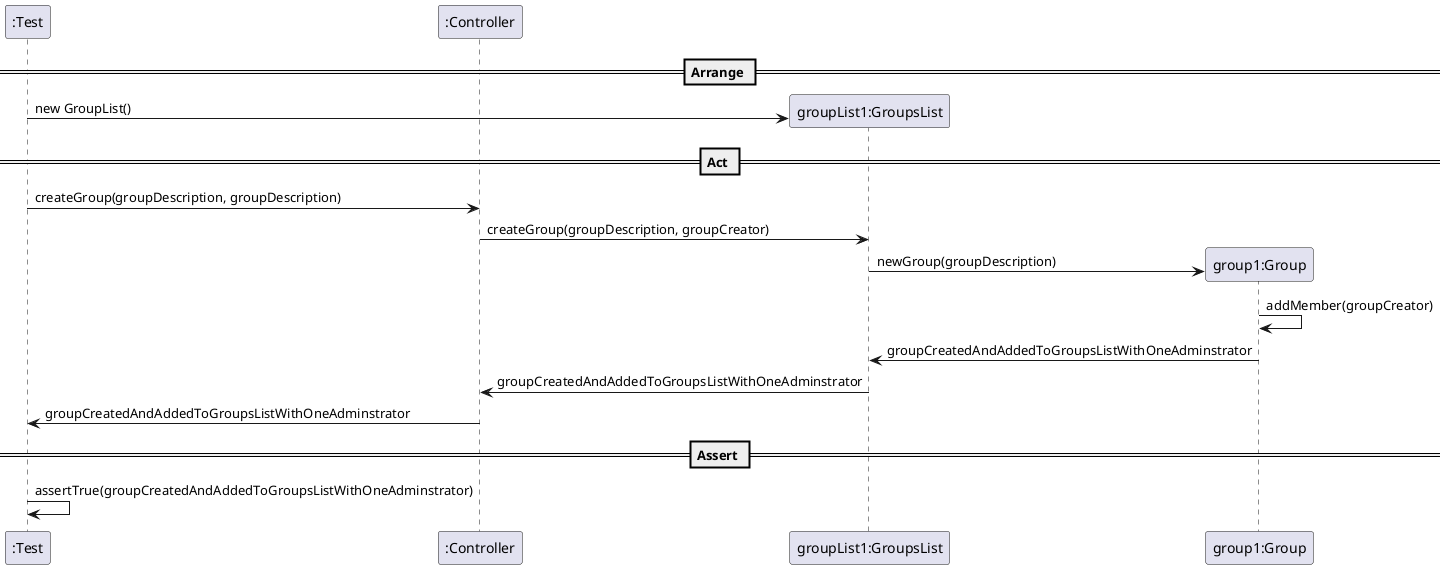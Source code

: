 @startuml

create ":Test"
create ":Controller"

== Arrange ==
create "groupList1:GroupsList"
":Test" -> "groupList1:GroupsList" : new GroupList()

== Act ==
":Test" -> ":Controller" : createGroup(groupDescription, groupDescription)
":Controller" -> "groupList1:GroupsList" : createGroup(groupDescription, groupCreator)

create "group1:Group"
"groupList1:GroupsList" -> "group1:Group": newGroup(groupDescription)
"group1:Group" ->"group1:Group": addMember(groupCreator)
"group1:Group" ->"groupList1:GroupsList": groupCreatedAndAddedToGroupsListWithOneAdminstrator
"groupList1:GroupsList" -> ":Controller": groupCreatedAndAddedToGroupsListWithOneAdminstrator
":Controller" -> ":Test": groupCreatedAndAddedToGroupsListWithOneAdminstrator

== Assert ==

":Test" -> ":Test" : assertTrue(groupCreatedAndAddedToGroupsListWithOneAdminstrator)

@enduml